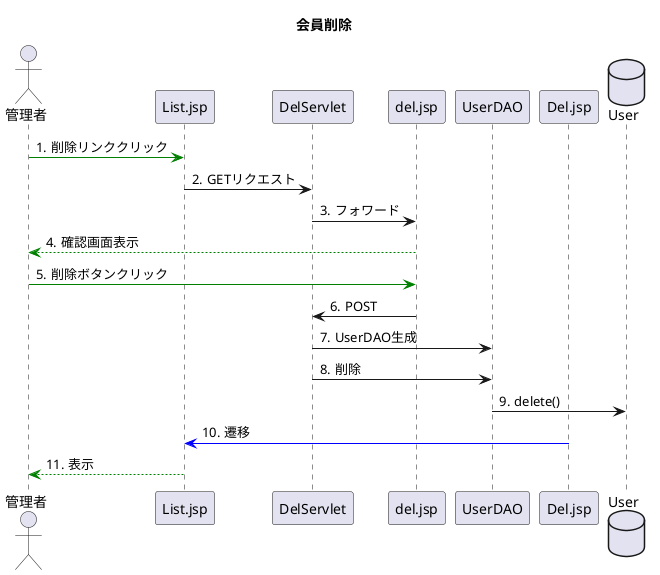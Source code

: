 @startuml
title 会員削除
autonumber "#."
actor 管理者
database User

管理者 -[#green]> List.jsp:削除リンククリック
List.jsp ->DelServlet:GETリクエスト
DelServlet -> del.jsp:フォワード
del.jsp --[#green]> 管理者:確認画面表示
管理者 -[#green]> del.jsp:削除ボタンクリック
del.jsp -> DelServlet:POST
DelServlet -> UserDAO:UserDAO生成
DelServlet -> UserDAO:削除
UserDAO -> User:delete()
Del.jsp-[#blue]> List.jsp:遷移
List.jsp --[#green]> 管理者:表示
database User
@enduml